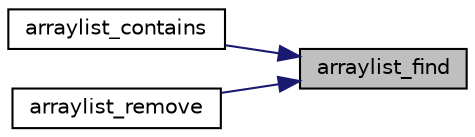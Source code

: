 digraph "arraylist_find"
{
 // INTERACTIVE_SVG=YES
 // LATEX_PDF_SIZE
  edge [fontname="Helvetica",fontsize="10",labelfontname="Helvetica",labelfontsize="10"];
  node [fontname="Helvetica",fontsize="10",shape=record];
  rankdir="RL";
  Node31 [label="arraylist_find",height=0.2,width=0.4,color="black", fillcolor="grey75", style="filled", fontcolor="black",tooltip=" "];
  Node31 -> Node32 [dir="back",color="midnightblue",fontsize="10",style="solid",fontname="Helvetica"];
  Node32 [label="arraylist_contains",height=0.2,width=0.4,color="black", fillcolor="white", style="filled",URL="$arraylist_8h.html#a3875bfb01ab2691ab4e26b7faebfe814",tooltip=" "];
  Node31 -> Node33 [dir="back",color="midnightblue",fontsize="10",style="solid",fontname="Helvetica"];
  Node33 [label="arraylist_remove",height=0.2,width=0.4,color="black", fillcolor="white", style="filled",URL="$arraylist_8h.html#a22aeeb47116363fb6733341e36bfd829",tooltip=" "];
}
